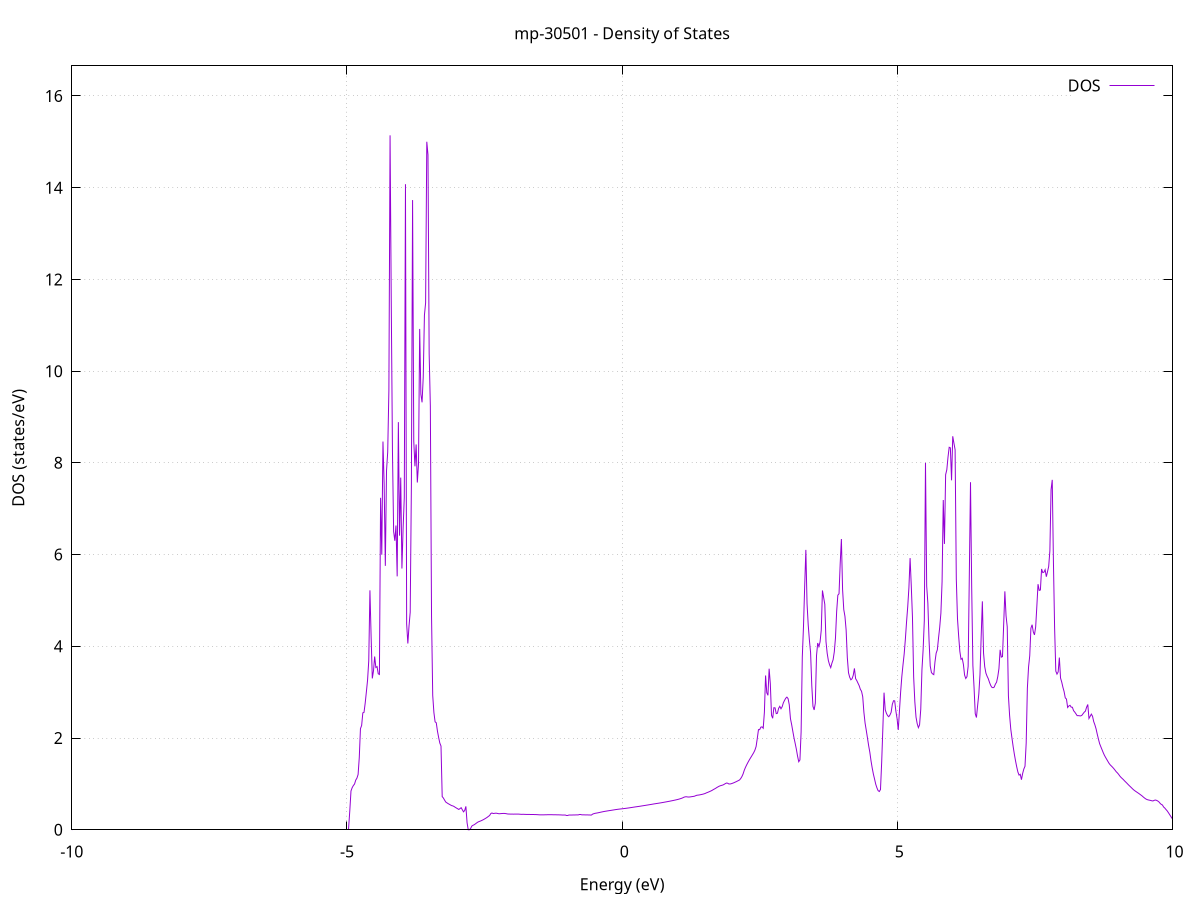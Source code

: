 set title 'mp-30501 - Density of States'
set xlabel 'Energy (eV)'
set ylabel 'DOS (states/eV)'
set grid
set xrange [-10:10]
set yrange [0:16.656]
set xzeroaxis lt -1
set terminal png size 800,600
set output 'mp-30501_dos_gnuplot.png'
plot '-' using 1:2 with lines title 'DOS'
-30.604900 0.000000
-30.583300 0.000000
-30.561800 0.000000
-30.540300 0.000000
-30.518800 0.000000
-30.497300 0.000000
-30.475700 0.000000
-30.454200 0.000000
-30.432700 0.000000
-30.411200 0.000000
-30.389600 0.000000
-30.368100 0.000000
-30.346600 0.000000
-30.325100 0.000000
-30.303500 0.000000
-30.282000 0.000000
-30.260500 0.000000
-30.239000 0.000000
-30.217400 0.000000
-30.195900 0.000000
-30.174400 0.000000
-30.152900 0.000000
-30.131300 0.000000
-30.109800 0.000000
-30.088300 0.000000
-30.066800 0.000000
-30.045300 0.000000
-30.023700 0.000000
-30.002200 0.000000
-29.980700 0.000000
-29.959200 0.000000
-29.937600 0.000000
-29.916100 0.000000
-29.894600 0.000000
-29.873100 0.000000
-29.851500 0.000000
-29.830000 0.000000
-29.808500 0.000000
-29.787000 0.000000
-29.765400 0.000000
-29.743900 0.000000
-29.722400 0.000000
-29.700900 0.000000
-29.679400 0.000000
-29.657800 0.000000
-29.636300 0.000000
-29.614800 0.000000
-29.593300 0.000000
-29.571700 0.000000
-29.550200 0.000000
-29.528700 0.000000
-29.507200 0.000000
-29.485600 0.000000
-29.464100 0.000000
-29.442600 0.000000
-29.421100 0.000000
-29.399500 0.000000
-29.378000 0.000000
-29.356500 0.000000
-29.335000 0.000000
-29.313400 0.000000
-29.291900 0.000000
-29.270400 0.000000
-29.248900 0.000000
-29.227400 0.000000
-29.205800 0.000000
-29.184300 0.000000
-29.162800 0.000000
-29.141300 0.000000
-29.119700 0.000000
-29.098200 0.000000
-29.076700 0.000000
-29.055200 0.000000
-29.033600 0.000000
-29.012100 0.000000
-28.990600 0.000000
-28.969100 0.000000
-28.947500 0.000000
-28.926000 0.000000
-28.904500 0.000000
-28.883000 0.000000
-28.861400 0.000000
-28.839900 0.000000
-28.818400 0.000000
-28.796900 0.000000
-28.775400 0.000000
-28.753800 0.000000
-28.732300 0.000000
-28.710800 0.000000
-28.689300 0.000000
-28.667700 0.000000
-28.646200 10.530800
-28.624700 24.402900
-28.603200 43.748300
-28.581600 20.092500
-28.560100 16.255500
-28.538600 15.398000
-28.517100 28.344600
-28.495500 4.272900
-28.474000 3.856400
-28.452500 3.382000
-28.431000 3.174100
-28.409500 5.585100
-28.387900 12.710300
-28.366400 15.985800
-28.344900 12.769100
-28.323400 11.700200
-28.301800 13.408200
-28.280300 13.447500
-28.258800 50.889100
-28.237300 42.322400
-28.215700 33.854800
-28.194200 27.714800
-28.172700 24.798500
-28.151200 22.616400
-28.129600 39.887700
-28.108100 30.431900
-28.086600 15.954500
-28.065100 0.000000
-28.043500 0.000000
-28.022000 0.000000
-28.000500 0.000000
-27.979000 0.000000
-27.957500 0.000000
-27.935900 0.000000
-27.914400 0.000000
-27.892900 0.000000
-27.871400 0.000000
-27.849800 0.000000
-27.828300 0.000000
-27.806800 0.000000
-27.785300 0.000000
-27.763700 0.000000
-27.742200 0.000000
-27.720700 0.000000
-27.699200 0.000000
-27.677600 0.000000
-27.656100 0.000000
-27.634600 0.000000
-27.613100 0.000000
-27.591500 0.000000
-27.570000 0.000000
-27.548500 0.000000
-27.527000 0.000000
-27.505500 0.000000
-27.483900 0.000000
-27.462400 0.000000
-27.440900 0.000000
-27.419400 0.000000
-27.397800 0.000000
-27.376300 0.000000
-27.354800 0.000000
-27.333300 0.000000
-27.311700 0.000000
-27.290200 0.000000
-27.268700 0.000000
-27.247200 0.000000
-27.225600 0.000000
-27.204100 0.000000
-27.182600 0.000000
-27.161100 0.000000
-27.139600 0.000000
-27.118000 0.000000
-27.096500 0.000000
-27.075000 0.000000
-27.053500 0.000000
-27.031900 0.000000
-27.010400 0.000000
-26.988900 0.000000
-26.967400 0.000000
-26.945800 0.000000
-26.924300 0.000000
-26.902800 0.000000
-26.881300 0.000000
-26.859700 0.000000
-26.838200 0.000000
-26.816700 0.000000
-26.795200 0.000000
-26.773600 0.000000
-26.752100 0.000000
-26.730600 0.000000
-26.709100 0.000000
-26.687600 0.000000
-26.666000 0.000000
-26.644500 0.000000
-26.623000 0.000000
-26.601500 0.000000
-26.579900 0.000000
-26.558400 0.000000
-26.536900 0.000000
-26.515400 0.000000
-26.493800 0.000000
-26.472300 0.000000
-26.450800 0.000000
-26.429300 0.000000
-26.407700 0.000000
-26.386200 0.000000
-26.364700 0.000000
-26.343200 0.000000
-26.321600 0.000000
-26.300100 0.000000
-26.278600 0.000000
-26.257100 0.000000
-26.235600 0.000000
-26.214000 0.000000
-26.192500 0.000000
-26.171000 0.000000
-26.149500 0.000000
-26.127900 0.000000
-26.106400 0.000000
-26.084900 0.000000
-26.063400 0.000000
-26.041800 0.000000
-26.020300 0.000000
-25.998800 0.000000
-25.977300 0.000000
-25.955700 0.000000
-25.934200 0.000000
-25.912700 0.000000
-25.891200 0.000000
-25.869700 0.000000
-25.848100 0.000000
-25.826600 0.000000
-25.805100 0.000000
-25.783600 0.000000
-25.762000 0.000000
-25.740500 0.000000
-25.719000 0.000000
-25.697500 0.000000
-25.675900 0.000000
-25.654400 0.000000
-25.632900 0.000000
-25.611400 0.000000
-25.589800 0.000000
-25.568300 0.000000
-25.546800 0.000000
-25.525300 0.000000
-25.503700 0.000000
-25.482200 0.000000
-25.460700 0.000000
-25.439200 0.000000
-25.417700 0.000000
-25.396100 0.000000
-25.374600 0.000000
-25.353100 0.000000
-25.331600 0.000000
-25.310000 0.000000
-25.288500 0.000000
-25.267000 0.000000
-25.245500 0.000000
-25.223900 0.000000
-25.202400 0.000000
-25.180900 0.000000
-25.159400 0.000000
-25.137800 0.000000
-25.116300 0.000000
-25.094800 0.000000
-25.073300 0.000000
-25.051700 0.000000
-25.030200 0.000000
-25.008700 0.000000
-24.987200 0.000000
-24.965700 0.000000
-24.944100 0.000000
-24.922600 0.000000
-24.901100 0.000000
-24.879600 0.000000
-24.858000 0.000000
-24.836500 0.000000
-24.815000 0.000000
-24.793500 0.000000
-24.771900 0.000000
-24.750400 0.000000
-24.728900 0.000000
-24.707400 0.000000
-24.685800 0.000000
-24.664300 0.000000
-24.642800 0.000000
-24.621300 0.000000
-24.599800 0.000000
-24.578200 0.000000
-24.556700 0.000000
-24.535200 0.000000
-24.513700 0.000000
-24.492100 0.000000
-24.470600 0.000000
-24.449100 0.000000
-24.427600 0.000000
-24.406000 0.000000
-24.384500 0.000000
-24.363000 0.000000
-24.341500 0.000000
-24.319900 0.000000
-24.298400 0.000000
-24.276900 0.000000
-24.255400 0.000000
-24.233800 0.000000
-24.212300 0.000000
-24.190800 0.000000
-24.169300 0.000000
-24.147800 0.000000
-24.126200 0.000000
-24.104700 0.000000
-24.083200 0.000000
-24.061700 0.000000
-24.040100 0.000000
-24.018600 0.000000
-23.997100 0.000000
-23.975600 0.000000
-23.954000 0.000000
-23.932500 0.000000
-23.911000 0.000000
-23.889500 0.000000
-23.867900 0.000000
-23.846400 0.000000
-23.824900 0.000000
-23.803400 0.000000
-23.781900 0.000000
-23.760300 0.000000
-23.738800 0.000000
-23.717300 0.000000
-23.695800 0.000000
-23.674200 0.000000
-23.652700 0.000000
-23.631200 0.000000
-23.609700 0.000000
-23.588100 0.000000
-23.566600 0.000000
-23.545100 0.000000
-23.523600 0.000000
-23.502000 0.000000
-23.480500 0.000000
-23.459000 0.000000
-23.437500 0.000000
-23.415900 0.000000
-23.394400 0.000000
-23.372900 0.000000
-23.351400 0.000000
-23.329900 0.000000
-23.308300 0.000000
-23.286800 0.000000
-23.265300 0.000000
-23.243800 0.000000
-23.222200 0.000000
-23.200700 0.000000
-23.179200 0.000000
-23.157700 0.000000
-23.136100 0.000000
-23.114600 0.000000
-23.093100 0.000000
-23.071600 0.000000
-23.050000 0.000000
-23.028500 0.000000
-23.007000 0.000000
-22.985500 0.000000
-22.963900 0.000000
-22.942400 0.000000
-22.920900 0.000000
-22.899400 0.000000
-22.877900 0.000000
-22.856300 0.000000
-22.834800 0.000000
-22.813300 0.000000
-22.791800 0.000000
-22.770200 0.000000
-22.748700 0.000000
-22.727200 0.000000
-22.705700 0.000000
-22.684100 0.000000
-22.662600 0.000000
-22.641100 0.000000
-22.619600 0.000000
-22.598000 0.000000
-22.576500 0.000000
-22.555000 0.000000
-22.533500 0.000000
-22.512000 0.000000
-22.490400 0.000000
-22.468900 0.000000
-22.447400 0.000000
-22.425900 0.000000
-22.404300 0.000000
-22.382800 0.000000
-22.361300 0.000000
-22.339800 0.000000
-22.318200 0.000000
-22.296700 0.000000
-22.275200 0.000000
-22.253700 0.000000
-22.232100 0.000000
-22.210600 0.000000
-22.189100 0.000000
-22.167600 0.000000
-22.146000 0.000000
-22.124500 0.000000
-22.103000 0.000000
-22.081500 0.000000
-22.060000 0.000000
-22.038400 0.000000
-22.016900 0.000000
-21.995400 0.000000
-21.973900 0.000000
-21.952300 0.000000
-21.930800 0.000000
-21.909300 0.000000
-21.887800 0.000000
-21.866200 0.000000
-21.844700 0.000000
-21.823200 0.000000
-21.801700 0.000000
-21.780100 0.000000
-21.758600 0.000000
-21.737100 0.000000
-21.715600 0.000000
-21.694000 0.000000
-21.672500 0.000000
-21.651000 0.000000
-21.629500 0.000000
-21.608000 0.000000
-21.586400 0.000000
-21.564900 0.000000
-21.543400 0.000000
-21.521900 0.000000
-21.500300 0.000000
-21.478800 0.000000
-21.457300 0.000000
-21.435800 0.000000
-21.414200 0.000000
-21.392700 0.000000
-21.371200 0.000000
-21.349700 0.000000
-21.328100 0.000000
-21.306600 0.000000
-21.285100 0.000000
-21.263600 0.000000
-21.242100 0.000000
-21.220500 0.000000
-21.199000 0.000000
-21.177500 0.000000
-21.156000 0.000000
-21.134400 0.000000
-21.112900 0.000000
-21.091400 0.000000
-21.069900 0.000000
-21.048300 0.000000
-21.026800 0.000000
-21.005300 0.000000
-20.983800 0.000000
-20.962200 0.000000
-20.940700 0.000000
-20.919200 0.000000
-20.897700 0.000000
-20.876100 0.000000
-20.854600 0.000000
-20.833100 0.000000
-20.811600 0.000000
-20.790100 0.000000
-20.768500 0.000000
-20.747000 0.000000
-20.725500 0.000000
-20.704000 0.000000
-20.682400 0.000000
-20.660900 0.000000
-20.639400 0.000000
-20.617900 0.000000
-20.596300 0.000000
-20.574800 0.000000
-20.553300 0.000000
-20.531800 0.000000
-20.510200 0.000000
-20.488700 0.000000
-20.467200 0.000000
-20.445700 0.000000
-20.424100 0.000000
-20.402600 0.000000
-20.381100 0.000000
-20.359600 0.000000
-20.338100 0.000000
-20.316500 0.000000
-20.295000 0.000000
-20.273500 0.000000
-20.252000 0.000000
-20.230400 0.000000
-20.208900 0.000000
-20.187400 0.000000
-20.165900 0.000000
-20.144300 0.000000
-20.122800 0.000000
-20.101300 0.000000
-20.079800 0.000000
-20.058200 0.000000
-20.036700 0.000000
-20.015200 0.000000
-19.993700 0.000000
-19.972200 0.000000
-19.950600 0.000000
-19.929100 0.000000
-19.907600 0.000000
-19.886100 0.000000
-19.864500 0.000000
-19.843000 0.000000
-19.821500 0.000000
-19.800000 0.000000
-19.778400 0.000000
-19.756900 0.000000
-19.735400 0.000000
-19.713900 0.000000
-19.692300 0.000000
-19.670800 0.000000
-19.649300 0.000000
-19.627800 0.000000
-19.606200 0.000000
-19.584700 0.000000
-19.563200 0.000000
-19.541700 0.000000
-19.520200 0.000000
-19.498600 0.000000
-19.477100 0.000000
-19.455600 0.000000
-19.434100 0.000000
-19.412500 0.000000
-19.391000 0.000000
-19.369500 0.000000
-19.348000 0.000000
-19.326400 0.000000
-19.304900 0.000000
-19.283400 0.000000
-19.261900 0.000000
-19.240300 0.000000
-19.218800 0.000000
-19.197300 0.000000
-19.175800 0.000000
-19.154200 0.000000
-19.132700 0.000000
-19.111200 0.000000
-19.089700 0.000000
-19.068200 0.000000
-19.046600 0.000000
-19.025100 0.000000
-19.003600 0.000000
-18.982100 0.000000
-18.960500 0.000000
-18.939000 0.000000
-18.917500 0.000000
-18.896000 0.000000
-18.874400 0.000000
-18.852900 0.000000
-18.831400 0.000000
-18.809900 0.000000
-18.788300 0.000000
-18.766800 0.000000
-18.745300 0.000000
-18.723800 0.000000
-18.702300 0.000000
-18.680700 0.000000
-18.659200 0.000000
-18.637700 0.000000
-18.616200 0.000000
-18.594600 0.000000
-18.573100 0.000000
-18.551600 0.000000
-18.530100 0.000000
-18.508500 0.000000
-18.487000 0.000000
-18.465500 0.000000
-18.444000 0.000000
-18.422400 0.000000
-18.400900 0.000000
-18.379400 0.000000
-18.357900 0.000000
-18.336300 0.000000
-18.314800 0.000000
-18.293300 0.000000
-18.271800 0.000000
-18.250300 0.000000
-18.228700 0.000000
-18.207200 0.000000
-18.185700 0.000000
-18.164200 0.000000
-18.142600 0.000000
-18.121100 0.000000
-18.099600 0.000000
-18.078100 0.000000
-18.056500 0.000000
-18.035000 0.000000
-18.013500 0.000000
-17.992000 0.000000
-17.970400 0.000000
-17.948900 0.000000
-17.927400 0.000000
-17.905900 0.000000
-17.884300 0.000000
-17.862800 0.000000
-17.841300 0.000000
-17.819800 0.000000
-17.798300 0.000000
-17.776700 0.000000
-17.755200 0.000000
-17.733700 0.000000
-17.712200 0.000000
-17.690600 0.000000
-17.669100 0.000000
-17.647600 0.000000
-17.626100 0.000000
-17.604500 0.000000
-17.583000 0.000000
-17.561500 0.000000
-17.540000 0.000000
-17.518400 0.000000
-17.496900 0.000000
-17.475400 0.000000
-17.453900 0.000000
-17.432400 0.000000
-17.410800 0.000000
-17.389300 0.000000
-17.367800 0.000000
-17.346300 0.000000
-17.324700 0.000000
-17.303200 0.000000
-17.281700 0.000000
-17.260200 0.000000
-17.238600 0.000000
-17.217100 0.000000
-17.195600 0.000000
-17.174100 0.000000
-17.152500 0.000000
-17.131000 0.000000
-17.109500 0.000000
-17.088000 0.000000
-17.066400 0.000000
-17.044900 0.000000
-17.023400 0.000000
-17.001900 0.000000
-16.980400 0.000000
-16.958800 0.000000
-16.937300 0.000000
-16.915800 0.000000
-16.894300 0.000000
-16.872700 0.000000
-16.851200 0.000000
-16.829700 0.000000
-16.808200 0.000000
-16.786600 0.000000
-16.765100 0.000000
-16.743600 0.000000
-16.722100 0.000000
-16.700500 0.000000
-16.679000 0.000000
-16.657500 0.000000
-16.636000 0.000000
-16.614500 0.000000
-16.592900 0.000000
-16.571400 0.000000
-16.549900 0.000000
-16.528400 0.000000
-16.506800 0.000000
-16.485300 0.000000
-16.463800 0.000000
-16.442300 0.000000
-16.420700 0.000000
-16.399200 0.000000
-16.377700 0.000000
-16.356200 0.000000
-16.334600 0.000000
-16.313100 0.000000
-16.291600 0.000000
-16.270100 0.000000
-16.248500 0.000000
-16.227000 0.000000
-16.205500 0.000000
-16.184000 0.000000
-16.162500 0.000000
-16.140900 0.000000
-16.119400 0.000000
-16.097900 0.000000
-16.076400 0.000000
-16.054800 0.000000
-16.033300 0.000000
-16.011800 0.000000
-15.990300 0.000000
-15.968700 0.000000
-15.947200 0.000000
-15.925700 0.000000
-15.904200 0.000000
-15.882600 0.000000
-15.861100 0.000000
-15.839600 0.000000
-15.818100 0.000000
-15.796500 0.000000
-15.775000 0.000000
-15.753500 0.000000
-15.732000 0.000000
-15.710500 0.000000
-15.688900 0.000000
-15.667400 0.000000
-15.645900 0.000000
-15.624400 0.000000
-15.602800 0.000000
-15.581300 0.000000
-15.559800 0.000000
-15.538300 0.000000
-15.516700 0.000000
-15.495200 0.000000
-15.473700 0.000000
-15.452200 0.000000
-15.430600 0.000000
-15.409100 0.000000
-15.387600 0.000000
-15.366100 0.000000
-15.344600 0.000000
-15.323000 0.000000
-15.301500 0.000000
-15.280000 0.000000
-15.258500 0.000000
-15.236900 0.000000
-15.215400 0.000000
-15.193900 0.000000
-15.172400 0.000000
-15.150800 0.000000
-15.129300 0.000000
-15.107800 0.000000
-15.086300 0.000000
-15.064700 0.000000
-15.043200 0.000000
-15.021700 0.000000
-15.000200 0.000000
-14.978600 0.000000
-14.957100 0.000000
-14.935600 0.000000
-14.914100 0.000000
-14.892600 0.000000
-14.871000 0.000000
-14.849500 0.000000
-14.828000 0.000000
-14.806500 0.000000
-14.784900 0.000000
-14.763400 0.000000
-14.741900 0.000000
-14.720400 0.000000
-14.698800 0.000000
-14.677300 0.000000
-14.655800 0.000000
-14.634300 0.000000
-14.612700 0.000000
-14.591200 0.000000
-14.569700 0.000000
-14.548200 0.000000
-14.526600 0.000000
-14.505100 0.000000
-14.483600 0.000000
-14.462100 0.000000
-14.440600 0.000000
-14.419000 0.000000
-14.397500 0.000000
-14.376000 0.000000
-14.354500 0.000000
-14.332900 0.000000
-14.311400 0.000000
-14.289900 0.000000
-14.268400 0.000000
-14.246800 0.000000
-14.225300 0.000000
-14.203800 0.000000
-14.182300 0.000000
-14.160700 0.000000
-14.139200 0.000000
-14.117700 0.000000
-14.096200 0.000000
-14.074700 0.000000
-14.053100 0.000000
-14.031600 0.000000
-14.010100 0.000000
-13.988600 0.000000
-13.967000 0.000000
-13.945500 0.000000
-13.924000 0.000000
-13.902500 0.000000
-13.880900 0.000000
-13.859400 0.000000
-13.837900 0.000000
-13.816400 0.000000
-13.794800 0.000000
-13.773300 0.000000
-13.751800 0.000000
-13.730300 0.000000
-13.708700 0.000000
-13.687200 0.000000
-13.665700 0.000000
-13.644200 0.000000
-13.622700 0.000000
-13.601100 0.000000
-13.579600 0.000000
-13.558100 0.000000
-13.536600 0.000000
-13.515000 0.000000
-13.493500 0.000000
-13.472000 0.000000
-13.450500 0.000000
-13.428900 0.000000
-13.407400 0.000000
-13.385900 0.000000
-13.364400 0.000000
-13.342800 0.000000
-13.321300 0.000000
-13.299800 0.000000
-13.278300 0.000000
-13.256700 0.000000
-13.235200 0.000000
-13.213700 0.000000
-13.192200 0.000000
-13.170700 0.000000
-13.149100 0.000000
-13.127600 0.000000
-13.106100 0.000000
-13.084600 0.000000
-13.063000 0.000000
-13.041500 0.000000
-13.020000 0.000000
-12.998500 0.000000
-12.976900 0.000000
-12.955400 0.000000
-12.933900 0.000000
-12.912400 0.000000
-12.890800 0.000000
-12.869300 0.000000
-12.847800 0.000000
-12.826300 0.000000
-12.804800 0.000000
-12.783200 0.000000
-12.761700 0.000000
-12.740200 0.000000
-12.718700 0.000000
-12.697100 0.000000
-12.675600 0.000000
-12.654100 0.000000
-12.632600 0.000000
-12.611000 0.000000
-12.589500 0.000000
-12.568000 0.000000
-12.546500 0.000000
-12.524900 0.000000
-12.503400 0.000000
-12.481900 0.000000
-12.460400 0.000000
-12.438800 0.000000
-12.417300 0.000000
-12.395800 0.000000
-12.374300 0.000000
-12.352800 0.000000
-12.331200 0.000000
-12.309700 0.000000
-12.288200 0.000000
-12.266700 0.000000
-12.245100 0.000000
-12.223600 0.000000
-12.202100 0.000000
-12.180600 0.000000
-12.159000 0.000000
-12.137500 0.000000
-12.116000 0.000000
-12.094500 0.000000
-12.072900 0.000000
-12.051400 0.000000
-12.029900 0.000000
-12.008400 0.000000
-11.986800 0.000000
-11.965300 0.000000
-11.943800 0.000000
-11.922300 0.000000
-11.900800 0.000000
-11.879200 0.000000
-11.857700 0.000000
-11.836200 0.000000
-11.814700 0.000000
-11.793100 0.000000
-11.771600 0.000000
-11.750100 0.000000
-11.728600 0.000000
-11.707000 0.000000
-11.685500 0.000000
-11.664000 0.000000
-11.642500 0.000000
-11.620900 0.000000
-11.599400 0.000000
-11.577900 0.000000
-11.556400 0.000000
-11.534900 0.000000
-11.513300 0.000000
-11.491800 0.000000
-11.470300 0.000000
-11.448800 0.000000
-11.427200 0.000000
-11.405700 0.000000
-11.384200 0.000000
-11.362700 0.000000
-11.341100 0.000000
-11.319600 0.000000
-11.298100 0.000000
-11.276600 0.000000
-11.255000 0.000000
-11.233500 0.000000
-11.212000 0.000000
-11.190500 0.000000
-11.168900 0.000000
-11.147400 0.000000
-11.125900 0.000000
-11.104400 0.000000
-11.082900 0.000000
-11.061300 0.000000
-11.039800 0.000000
-11.018300 0.000000
-10.996800 0.000000
-10.975200 0.000000
-10.953700 0.000000
-10.932200 0.000000
-10.910700 0.000000
-10.889100 0.000000
-10.867600 0.000000
-10.846100 0.000000
-10.824600 0.000000
-10.803000 0.000000
-10.781500 0.000000
-10.760000 0.000000
-10.738500 0.000000
-10.716900 0.000000
-10.695400 0.000000
-10.673900 0.000000
-10.652400 0.000000
-10.630900 0.000000
-10.609300 0.000000
-10.587800 0.000000
-10.566300 0.000000
-10.544800 0.000000
-10.523200 0.000000
-10.501700 0.000000
-10.480200 0.000000
-10.458700 0.000000
-10.437100 0.000000
-10.415600 0.000000
-10.394100 0.000000
-10.372600 0.000000
-10.351000 0.000000
-10.329500 0.000000
-10.308000 0.000000
-10.286500 0.000000
-10.265000 0.000000
-10.243400 0.000000
-10.221900 0.000000
-10.200400 0.000000
-10.178900 0.000000
-10.157300 0.000000
-10.135800 0.000000
-10.114300 0.000000
-10.092800 0.000000
-10.071200 0.000000
-10.049700 0.000000
-10.028200 0.000000
-10.006700 0.000000
-9.985100 0.000000
-9.963600 0.000000
-9.942100 0.000000
-9.920600 0.000000
-9.899000 0.000000
-9.877500 0.000000
-9.856000 0.000000
-9.834500 0.000000
-9.813000 0.000000
-9.791400 0.000000
-9.769900 0.000000
-9.748400 0.000000
-9.726900 0.000000
-9.705300 0.000000
-9.683800 0.000000
-9.662300 0.000000
-9.640800 0.000000
-9.619200 0.000000
-9.597700 0.000000
-9.576200 0.000000
-9.554700 0.000000
-9.533100 0.000000
-9.511600 0.000000
-9.490100 0.000000
-9.468600 0.000000
-9.447000 0.000000
-9.425500 0.000000
-9.404000 0.000000
-9.382500 0.000000
-9.361000 0.000000
-9.339400 0.000000
-9.317900 0.000000
-9.296400 0.000000
-9.274900 0.000000
-9.253300 0.000000
-9.231800 0.000000
-9.210300 0.000000
-9.188800 0.000000
-9.167200 0.000000
-9.145700 0.000000
-9.124200 0.000000
-9.102700 0.000000
-9.081100 0.000000
-9.059600 0.000000
-9.038100 0.000000
-9.016600 0.000000
-8.995100 0.000000
-8.973500 0.000000
-8.952000 0.000000
-8.930500 0.000000
-8.909000 0.000000
-8.887400 0.000000
-8.865900 0.000000
-8.844400 0.000000
-8.822900 0.000000
-8.801300 0.000000
-8.779800 0.000000
-8.758300 0.000000
-8.736800 0.000000
-8.715200 0.000000
-8.693700 0.000000
-8.672200 0.000000
-8.650700 0.000000
-8.629100 0.000000
-8.607600 0.000000
-8.586100 0.000000
-8.564600 0.000000
-8.543100 0.000000
-8.521500 0.000000
-8.500000 0.000000
-8.478500 0.000000
-8.457000 0.000000
-8.435400 0.000000
-8.413900 0.000000
-8.392400 0.000000
-8.370900 0.000000
-8.349300 0.000000
-8.327800 0.000000
-8.306300 0.000000
-8.284800 0.000000
-8.263200 0.000000
-8.241700 0.000000
-8.220200 0.000000
-8.198700 0.000000
-8.177200 0.000000
-8.155600 0.000000
-8.134100 0.000000
-8.112600 0.000000
-8.091100 0.000000
-8.069500 0.000000
-8.048000 0.000000
-8.026500 0.000000
-8.005000 0.000000
-7.983400 0.000000
-7.961900 0.000000
-7.940400 0.000000
-7.918900 0.000000
-7.897300 0.000000
-7.875800 0.000000
-7.854300 0.000000
-7.832800 0.000000
-7.811200 0.000000
-7.789700 0.000000
-7.768200 0.000000
-7.746700 0.000000
-7.725200 0.000000
-7.703600 0.000000
-7.682100 0.000000
-7.660600 0.000000
-7.639100 0.000000
-7.617500 0.000000
-7.596000 0.000000
-7.574500 0.000000
-7.553000 0.000000
-7.531400 0.000000
-7.509900 0.000000
-7.488400 0.000000
-7.466900 0.000000
-7.445300 0.000000
-7.423800 0.000000
-7.402300 0.000000
-7.380800 0.000000
-7.359200 0.000000
-7.337700 0.000000
-7.316200 0.000000
-7.294700 0.000000
-7.273200 0.000000
-7.251600 0.000000
-7.230100 0.000000
-7.208600 0.000000
-7.187100 0.000000
-7.165500 0.000000
-7.144000 0.000000
-7.122500 0.000000
-7.101000 0.000000
-7.079400 0.000000
-7.057900 0.000000
-7.036400 0.000000
-7.014900 0.000000
-6.993300 0.000000
-6.971800 0.000000
-6.950300 0.000000
-6.928800 0.000000
-6.907300 0.000000
-6.885700 0.000000
-6.864200 0.000000
-6.842700 0.000000
-6.821200 0.000000
-6.799600 0.000000
-6.778100 0.000000
-6.756600 0.000000
-6.735100 0.000000
-6.713500 0.000000
-6.692000 0.000000
-6.670500 0.000000
-6.649000 0.000000
-6.627400 0.000000
-6.605900 0.000000
-6.584400 0.000000
-6.562900 0.000000
-6.541300 0.000000
-6.519800 0.000000
-6.498300 0.000000
-6.476800 0.000000
-6.455300 0.000000
-6.433700 0.000000
-6.412200 0.000000
-6.390700 0.000000
-6.369200 0.000000
-6.347600 0.000000
-6.326100 0.000000
-6.304600 0.000000
-6.283100 0.000000
-6.261500 0.000000
-6.240000 0.000000
-6.218500 0.000000
-6.197000 0.000000
-6.175400 0.000000
-6.153900 0.000000
-6.132400 0.000000
-6.110900 0.000000
-6.089300 0.000000
-6.067800 0.000000
-6.046300 0.000000
-6.024800 0.000000
-6.003300 0.000000
-5.981700 0.000000
-5.960200 0.000000
-5.938700 0.000000
-5.917200 0.000000
-5.895600 0.000000
-5.874100 0.000000
-5.852600 0.000000
-5.831100 0.000000
-5.809500 0.000000
-5.788000 0.000000
-5.766500 0.000000
-5.745000 0.000000
-5.723400 0.000000
-5.701900 0.000000
-5.680400 0.000000
-5.658900 0.000000
-5.637400 0.000000
-5.615800 0.000000
-5.594300 0.000000
-5.572800 0.000000
-5.551300 0.000000
-5.529700 0.000000
-5.508200 0.000000
-5.486700 0.000000
-5.465200 0.000000
-5.443600 0.000000
-5.422100 0.000000
-5.400600 0.000000
-5.379100 0.000000
-5.357500 0.000000
-5.336000 0.000000
-5.314500 0.000000
-5.293000 0.000000
-5.271400 0.000000
-5.249900 0.000000
-5.228400 0.000000
-5.206900 0.000000
-5.185400 0.000000
-5.163800 0.000000
-5.142300 0.000000
-5.120800 0.000000
-5.099300 0.000000
-5.077700 0.000000
-5.056200 0.000000
-5.034700 0.000000
-5.013200 0.000000
-4.991600 0.000000
-4.970100 0.000000
-4.948600 0.415600
-4.927100 0.846000
-4.905500 0.917400
-4.884000 0.964700
-4.862500 0.996900
-4.841000 1.081900
-4.819400 1.124800
-4.797900 1.204900
-4.776400 1.573700
-4.754900 2.204800
-4.733400 2.274300
-4.711800 2.549100
-4.690300 2.559800
-4.668800 2.762200
-4.647300 3.007500
-4.625700 3.264600
-4.604200 3.683800
-4.582700 5.220200
-4.561200 4.216000
-4.539600 3.300000
-4.518100 3.464100
-4.496600 3.778100
-4.475100 3.538600
-4.453500 3.558300
-4.432000 3.401400
-4.410500 3.386300
-4.389000 7.238300
-4.367500 5.997600
-4.345900 8.465500
-4.324400 7.540200
-4.302900 5.754200
-4.281400 7.828600
-4.259800 8.234600
-4.238300 9.580300
-4.216800 15.141800
-4.195300 11.520800
-4.173700 8.280600
-4.152200 6.504700
-4.130700 6.301500
-4.109200 6.633900
-4.087600 5.525400
-4.066100 8.888600
-4.044600 6.413400
-4.023100 7.678400
-4.001500 5.695900
-3.980000 6.569800
-3.958500 7.243500
-3.937000 14.076600
-3.915500 4.489100
-3.893900 4.062200
-3.872400 4.442600
-3.850900 4.743900
-3.829400 7.520900
-3.807800 13.730700
-3.786300 8.471700
-3.764800 7.925100
-3.743300 8.401500
-3.721700 7.571800
-3.700200 7.970300
-3.678700 10.919500
-3.657200 9.497500
-3.635600 9.319700
-3.614100 9.868400
-3.592600 11.220000
-3.571100 11.486400
-3.549500 15.001700
-3.528000 14.716900
-3.506500 10.383000
-3.485000 9.240300
-3.463500 4.654700
-3.441900 2.928800
-3.420400 2.556500
-3.398900 2.353600
-3.377400 2.333000
-3.355800 2.150400
-3.334300 2.012100
-3.312800 1.890500
-3.291300 1.825100
-3.269700 0.723900
-3.248200 0.692800
-3.226700 0.647400
-3.205200 0.605000
-3.183600 0.587200
-3.162100 0.570300
-3.140600 0.555700
-3.119100 0.541200
-3.097600 0.526700
-3.076000 0.520300
-3.054500 0.507800
-3.033000 0.489800
-3.011500 0.474400
-2.989900 0.458900
-2.968400 0.443500
-2.946900 0.461000
-2.925400 0.481900
-2.903800 0.436400
-2.882300 0.390900
-2.860800 0.421700
-2.839300 0.510000
-2.817700 0.153700
-2.796200 0.000000
-2.774700 0.000600
-2.753200 0.028500
-2.731600 0.080800
-2.710100 0.097800
-2.688600 0.110000
-2.667100 0.128000
-2.645600 0.147400
-2.624000 0.165900
-2.602500 0.177900
-2.581000 0.187400
-2.559500 0.198400
-2.537900 0.210600
-2.516400 0.224000
-2.494900 0.239200
-2.473400 0.255000
-2.451800 0.271900
-2.430300 0.292100
-2.408800 0.310100
-2.387300 0.352500
-2.365700 0.366400
-2.344200 0.354400
-2.322700 0.357500
-2.301200 0.361500
-2.279600 0.360300
-2.258100 0.354200
-2.236600 0.349200
-2.215100 0.351300
-2.193600 0.353500
-2.172000 0.355500
-2.150500 0.356700
-2.129000 0.355100
-2.107500 0.351100
-2.085900 0.345600
-2.064400 0.343100
-2.042900 0.342500
-2.021400 0.341900
-1.999800 0.341300
-1.978300 0.341000
-1.956800 0.341200
-1.935300 0.341700
-1.913700 0.341900
-1.892200 0.341700
-1.870700 0.340800
-1.849200 0.338100
-1.827700 0.336500
-1.806100 0.336800
-1.784600 0.336900
-1.763100 0.335700
-1.741600 0.334600
-1.720000 0.334100
-1.698500 0.333900
-1.677000 0.333800
-1.655500 0.333500
-1.633900 0.333100
-1.612400 0.332700
-1.590900 0.332100
-1.569400 0.331300
-1.547800 0.330200
-1.526300 0.328100
-1.504800 0.326400
-1.483300 0.326100
-1.461700 0.326000
-1.440200 0.326100
-1.418700 0.326300
-1.397200 0.326700
-1.375700 0.327400
-1.354100 0.328300
-1.332600 0.329100
-1.311100 0.329000
-1.289600 0.328400
-1.268000 0.328000
-1.246500 0.327600
-1.225000 0.327200
-1.203500 0.326700
-1.181900 0.326200
-1.160400 0.325600
-1.138900 0.325000
-1.117400 0.323900
-1.095800 0.322300
-1.074300 0.321400
-1.052800 0.321100
-1.031300 0.321000
-1.009800 0.320800
-0.988200 0.320800
-0.966700 0.320900
-0.945200 0.321300
-0.923700 0.321700
-0.902100 0.322200
-0.880600 0.322800
-0.859100 0.323400
-0.837600 0.323900
-0.816000 0.324600
-0.794500 0.325200
-0.773000 0.325700
-0.751500 0.325700
-0.729900 0.325400
-0.708400 0.325300
-0.686900 0.325100
-0.665400 0.324800
-0.643800 0.324400
-0.622300 0.323800
-0.600800 0.322900
-0.579300 0.321800
-0.557800 0.321300
-0.536200 0.341700
-0.514700 0.350800
-0.493200 0.358200
-0.471700 0.362900
-0.450100 0.367200
-0.428600 0.372800
-0.407100 0.378600
-0.385600 0.384400
-0.364000 0.390000
-0.342500 0.395400
-0.321000 0.400400
-0.299500 0.404700
-0.277900 0.409000
-0.256400 0.413300
-0.234900 0.417400
-0.213400 0.421400
-0.191800 0.425500
-0.170300 0.429500
-0.148800 0.433800
-0.127300 0.438200
-0.105800 0.442100
-0.084200 0.445700
-0.062700 0.449000
-0.041200 0.452200
-0.019700 0.455200
0.001900 0.458100
0.023400 0.461100
0.044900 0.464200
0.066400 0.467600
0.088000 0.471100
0.109500 0.474700
0.131000 0.478500
0.152500 0.482400
0.174100 0.486400
0.195600 0.490500
0.217100 0.494500
0.238600 0.498400
0.260100 0.502000
0.281700 0.505700
0.303200 0.509600
0.324700 0.513500
0.346200 0.517700
0.367800 0.521800
0.389300 0.525900
0.410800 0.530000
0.432300 0.534200
0.453900 0.538400
0.475400 0.542600
0.496900 0.546900
0.518400 0.551200
0.540000 0.555600
0.561500 0.560300
0.583000 0.564700
0.604500 0.568700
0.626100 0.572900
0.647600 0.576800
0.669100 0.580800
0.690600 0.585100
0.712100 0.589400
0.733700 0.594000
0.755200 0.598700
0.776700 0.603400
0.798200 0.608100
0.819800 0.613000
0.841300 0.617900
0.862800 0.622800
0.884300 0.627900
0.905900 0.633100
0.927400 0.638500
0.948900 0.644200
0.970400 0.650000
0.992000 0.655900
1.013500 0.662200
1.035000 0.669200
1.056500 0.677100
1.078100 0.685800
1.099600 0.695800
1.121100 0.709300
1.142600 0.717400
1.164100 0.720300
1.185700 0.716100
1.207200 0.713700
1.228700 0.715400
1.250200 0.719300
1.271800 0.723500
1.293300 0.727200
1.314800 0.732500
1.336300 0.743200
1.357900 0.752700
1.379400 0.755700
1.400900 0.759100
1.422400 0.764400
1.444000 0.769900
1.465500 0.775900
1.487000 0.783400
1.508500 0.791600
1.530000 0.804500
1.551600 0.814200
1.573100 0.824900
1.594600 0.836500
1.616100 0.848000
1.637700 0.861600
1.659200 0.877900
1.680700 0.891600
1.702200 0.906700
1.723800 0.923900
1.745300 0.938000
1.766800 0.952100
1.788300 0.961600
1.809900 0.969100
1.831400 0.976500
1.852900 0.990200
1.874400 1.006300
1.896000 1.019200
1.917500 1.014900
1.939000 0.998700
1.960500 0.998300
1.982000 1.004000
2.003600 1.013400
2.025100 1.023000
2.046600 1.034700
2.068100 1.046300
2.089700 1.059200
2.111200 1.072400
2.132700 1.085700
2.154200 1.116600
2.175800 1.159800
2.197300 1.216900
2.218800 1.296500
2.240300 1.359700
2.261900 1.413400
2.283400 1.463600
2.304900 1.510800
2.326400 1.554600
2.348000 1.596800
2.369500 1.639400
2.391000 1.683000
2.412500 1.736800
2.434000 1.815700
2.455600 1.992700
2.477100 2.183400
2.498600 2.183200
2.520100 2.237000
2.541700 2.244300
2.563200 2.213700
2.584700 2.562800
2.606200 3.364100
2.627800 2.988700
2.649300 2.931800
2.670800 3.512400
2.692300 3.186500
2.713900 2.496700
2.735400 2.430900
2.756900 2.661300
2.778400 2.658500
2.799900 2.532400
2.821500 2.540700
2.843000 2.647900
2.864500 2.691400
2.886000 2.638400
2.907600 2.682600
2.929100 2.767700
2.950600 2.821300
2.972100 2.867500
2.993700 2.892500
3.015200 2.859300
3.036700 2.724500
3.058200 2.423500
3.079800 2.294100
3.101300 2.146000
3.122800 2.003700
3.144300 1.881900
3.165900 1.754400
3.187400 1.605800
3.208900 1.483700
3.230400 1.521800
3.251900 2.132100
3.273500 3.770900
3.295000 4.428400
3.316500 5.300700
3.338000 6.102800
3.359600 4.931500
3.381100 4.465700
3.402600 4.132400
3.424100 3.861700
3.445700 3.146800
3.467200 2.691300
3.488700 2.612900
3.510200 2.760900
3.531800 3.798100
3.553300 4.071700
3.574800 3.993900
3.596300 4.097300
3.617900 4.353100
3.639400 5.217900
3.660900 5.068100
3.682400 4.916000
3.703900 4.104100
3.725500 3.849200
3.747000 3.689700
3.768500 3.597700
3.790000 3.535500
3.811600 3.633500
3.833100 3.706300
3.854600 3.878500
3.876100 4.180100
3.897700 4.759500
3.919200 5.115600
3.940700 5.145800
3.962200 5.808500
3.983800 6.339900
4.005300 5.241000
4.026800 4.802000
4.048300 4.654000
4.069800 4.356500
4.091400 3.754400
4.112900 3.424500
4.134400 3.325900
4.155900 3.270100
4.177500 3.292700
4.199000 3.368100
4.220500 3.518600
4.242000 3.296300
4.263600 3.252600
4.285100 3.197000
4.306600 3.142400
4.328100 3.064200
4.349700 3.020100
4.371200 2.901900
4.392700 2.562200
4.414200 2.326700
4.435800 2.168200
4.457300 2.004000
4.478800 1.835500
4.500300 1.691100
4.521800 1.504900
4.543400 1.347900
4.564900 1.214200
4.586400 1.105900
4.607900 0.993200
4.629500 0.913800
4.651000 0.852800
4.672500 0.834300
4.694000 0.877500
4.715600 1.466400
4.737100 2.212200
4.758600 2.989600
4.780100 2.616700
4.801700 2.539500
4.823200 2.488700
4.844700 2.465500
4.866200 2.502400
4.887800 2.561500
4.909300 2.735700
4.930800 2.813700
4.952300 2.810800
4.973800 2.585600
4.995400 2.425100
5.016900 2.176100
5.038400 2.584000
5.059900 2.996100
5.081500 3.337000
5.103000 3.594200
5.124500 3.832600
5.146000 4.152200
5.167600 4.532400
5.189100 4.863700
5.210600 5.279500
5.232100 5.924300
5.253700 5.316600
5.275200 4.632700
5.296700 3.332800
5.318200 2.791800
5.339700 2.456300
5.361300 2.312400
5.382800 2.226700
5.404300 2.287500
5.425800 2.626500
5.447400 3.488100
5.468900 3.926600
5.490400 4.559400
5.511900 8.000500
5.533500 5.314800
5.555000 4.938700
5.576500 4.128300
5.598000 3.570300
5.619600 3.428300
5.641100 3.398100
5.662600 3.382400
5.684100 3.658600
5.705700 3.851500
5.727200 3.924400
5.748700 4.181700
5.770200 4.413500
5.791700 4.723300
5.813300 5.409200
5.834800 7.189500
5.856300 6.232300
5.877800 7.742100
5.899400 7.851200
5.920900 8.125300
5.942400 8.339900
5.963900 8.328000
5.985500 7.618900
6.007000 8.580000
6.028500 8.430600
6.050000 8.286500
6.071600 5.473800
6.093100 4.605900
6.114600 4.222400
6.136100 3.889600
6.157600 3.716800
6.179200 3.738600
6.200700 3.605800
6.222200 3.372700
6.243700 3.298600
6.265300 3.338100
6.286800 3.562400
6.308300 5.555700
6.329800 7.579000
6.351400 5.276800
6.372900 3.584100
6.394400 3.099000
6.415900 2.530800
6.437500 2.447700
6.459000 2.706200
6.480500 2.959100
6.502000 3.382600
6.523600 4.211500
6.545100 4.980500
6.566600 3.854700
6.588100 3.555900
6.609600 3.415600
6.631200 3.347900
6.652700 3.294300
6.674200 3.216100
6.695700 3.149200
6.717300 3.106800
6.738800 3.097600
6.760300 3.110300
6.781800 3.175200
6.803400 3.218000
6.824900 3.336900
6.846400 3.512400
6.867900 3.924800
6.889500 3.764700
6.911000 3.775400
6.932500 4.475400
6.954000 5.198300
6.975600 4.666100
6.997100 4.425800
7.018600 2.920600
7.040100 2.494500
7.061600 2.192900
7.083200 1.997600
7.104700 1.814100
7.126200 1.649500
7.147700 1.503800
7.169300 1.373300
7.190800 1.259200
7.212300 1.191800
7.233800 1.209200
7.255400 1.092000
7.276900 1.226100
7.298400 1.323600
7.319900 1.385000
7.341500 1.889900
7.363000 3.085700
7.384500 3.548900
7.406000 3.793400
7.427500 4.395700
7.449100 4.470900
7.470600 4.315200
7.492100 4.249100
7.513600 4.421200
7.535200 4.875300
7.556700 5.354900
7.578200 5.220000
7.599700 5.228500
7.621300 5.686900
7.642800 5.607300
7.664300 5.616600
7.685800 5.670500
7.707400 5.517500
7.728900 5.625200
7.750400 5.744000
7.771900 6.079900
7.793500 7.415400
7.815000 7.629600
7.836500 5.841800
7.858000 4.396800
7.879500 3.460200
7.901100 3.393700
7.922600 3.442400
7.944100 3.754800
7.965600 3.308900
7.987200 3.220700
8.008700 3.107500
8.030200 3.013900
8.051700 2.876400
8.073300 2.850300
8.094800 2.666400
8.116300 2.698800
8.137800 2.713700
8.159400 2.674000
8.180900 2.671000
8.202400 2.597200
8.223900 2.566500
8.245500 2.528700
8.267000 2.489300
8.288500 2.488800
8.310000 2.485400
8.331500 2.482600
8.353100 2.495300
8.374600 2.530000
8.396100 2.563900
8.417600 2.586800
8.439200 2.673200
8.460700 2.731800
8.482200 2.426900
8.503700 2.472100
8.525300 2.521500
8.546800 2.476000
8.568300 2.359200
8.589800 2.287900
8.611400 2.200100
8.632900 2.083800
8.654400 1.977400
8.675900 1.877200
8.697400 1.812200
8.719000 1.748000
8.740500 1.684100
8.762000 1.626300
8.783500 1.579200
8.805100 1.534400
8.826600 1.490400
8.848100 1.446800
8.869600 1.413800
8.891200 1.388600
8.912700 1.362000
8.934200 1.332500
8.955700 1.300400
8.977300 1.265700
8.998800 1.240400
9.020300 1.209900
9.041800 1.173200
9.063400 1.143600
9.084900 1.119300
9.106400 1.095300
9.127900 1.067100
9.149400 1.042000
9.171000 1.016100
9.192500 0.988900
9.214000 0.962900
9.235500 0.938300
9.257100 0.913000
9.278600 0.887500
9.300100 0.864800
9.321600 0.845500
9.343200 0.827700
9.364700 0.810500
9.386200 0.792700
9.407700 0.773900
9.429300 0.754900
9.450800 0.734700
9.472300 0.711600
9.493800 0.690700
9.515400 0.672300
9.536900 0.658800
9.558400 0.651100
9.579900 0.645800
9.601400 0.639800
9.623000 0.632400
9.644500 0.628300
9.666000 0.641100
9.687500 0.648600
9.709100 0.642100
9.730600 0.628600
9.752100 0.609400
9.773600 0.578700
9.795200 0.553800
9.816700 0.541200
9.838200 0.496900
9.859700 0.474000
9.881300 0.442400
9.902800 0.413300
9.924300 0.375300
9.945800 0.335500
9.967300 0.294600
9.988900 0.254900
10.010400 0.219600
10.031900 0.188400
10.053400 0.158100
10.075000 0.132900
10.096500 0.110700
10.118000 0.087800
10.139500 0.068800
10.161100 0.064500
10.182600 0.060800
10.204100 0.057300
10.225600 0.054100
10.247200 0.051100
10.268700 0.048100
10.290200 0.045100
10.311700 0.042700
10.333300 0.041500
10.354800 0.041100
10.376300 0.040800
10.397800 0.037200
10.419300 0.030900
10.440900 0.030100
10.462400 0.002600
10.483900 0.000000
10.505400 0.000000
10.527000 0.000000
10.548500 0.000000
10.570000 0.000000
10.591500 0.000000
10.613100 0.000000
10.634600 0.000000
10.656100 0.000000
10.677600 0.000000
10.699200 0.000000
10.720700 0.000000
10.742200 0.000000
10.763700 0.000000
10.785300 0.000000
10.806800 0.000000
10.828300 0.000000
10.849800 0.000000
10.871300 0.000000
10.892900 0.000000
10.914400 0.000000
10.935900 0.000000
10.957400 0.000000
10.979000 0.000000
11.000500 0.000000
11.022000 0.000000
11.043500 0.000000
11.065100 0.000000
11.086600 0.000000
11.108100 0.000000
11.129600 0.000000
11.151200 0.000000
11.172700 0.000000
11.194200 0.000000
11.215700 0.000000
11.237200 0.000000
11.258800 0.000000
11.280300 0.000000
11.301800 0.000000
11.323300 0.000000
11.344900 0.000000
11.366400 0.000000
11.387900 0.000000
11.409400 0.000000
11.431000 0.000000
11.452500 0.000000
11.474000 0.000000
11.495500 0.000000
11.517100 0.000000
11.538600 0.000000
11.560100 0.000000
11.581600 0.000000
11.603200 0.000000
11.624700 0.000000
11.646200 0.000000
11.667700 0.000000
11.689200 0.000000
11.710800 0.000000
11.732300 0.000000
11.753800 0.000000
11.775300 0.000000
11.796900 0.000000
11.818400 0.000000
11.839900 0.000000
11.861400 0.000000
11.883000 0.000000
11.904500 0.000000
11.926000 0.000000
11.947500 0.000000
11.969100 0.000000
11.990600 0.000000
12.012100 0.000000
12.033600 0.000000
12.055200 0.000000
12.076700 0.000000
12.098200 0.000000
12.119700 0.000000
12.141200 0.000000
12.162800 0.000000
12.184300 0.000000
12.205800 0.000000
12.227300 0.000000
12.248900 0.000000
12.270400 0.000000
12.291900 0.000000
12.313400 0.000000
12.335000 0.000000
12.356500 0.000000
12.378000 0.000000
12.399500 0.000000
12.421100 0.000000
12.442600 0.000000
e
